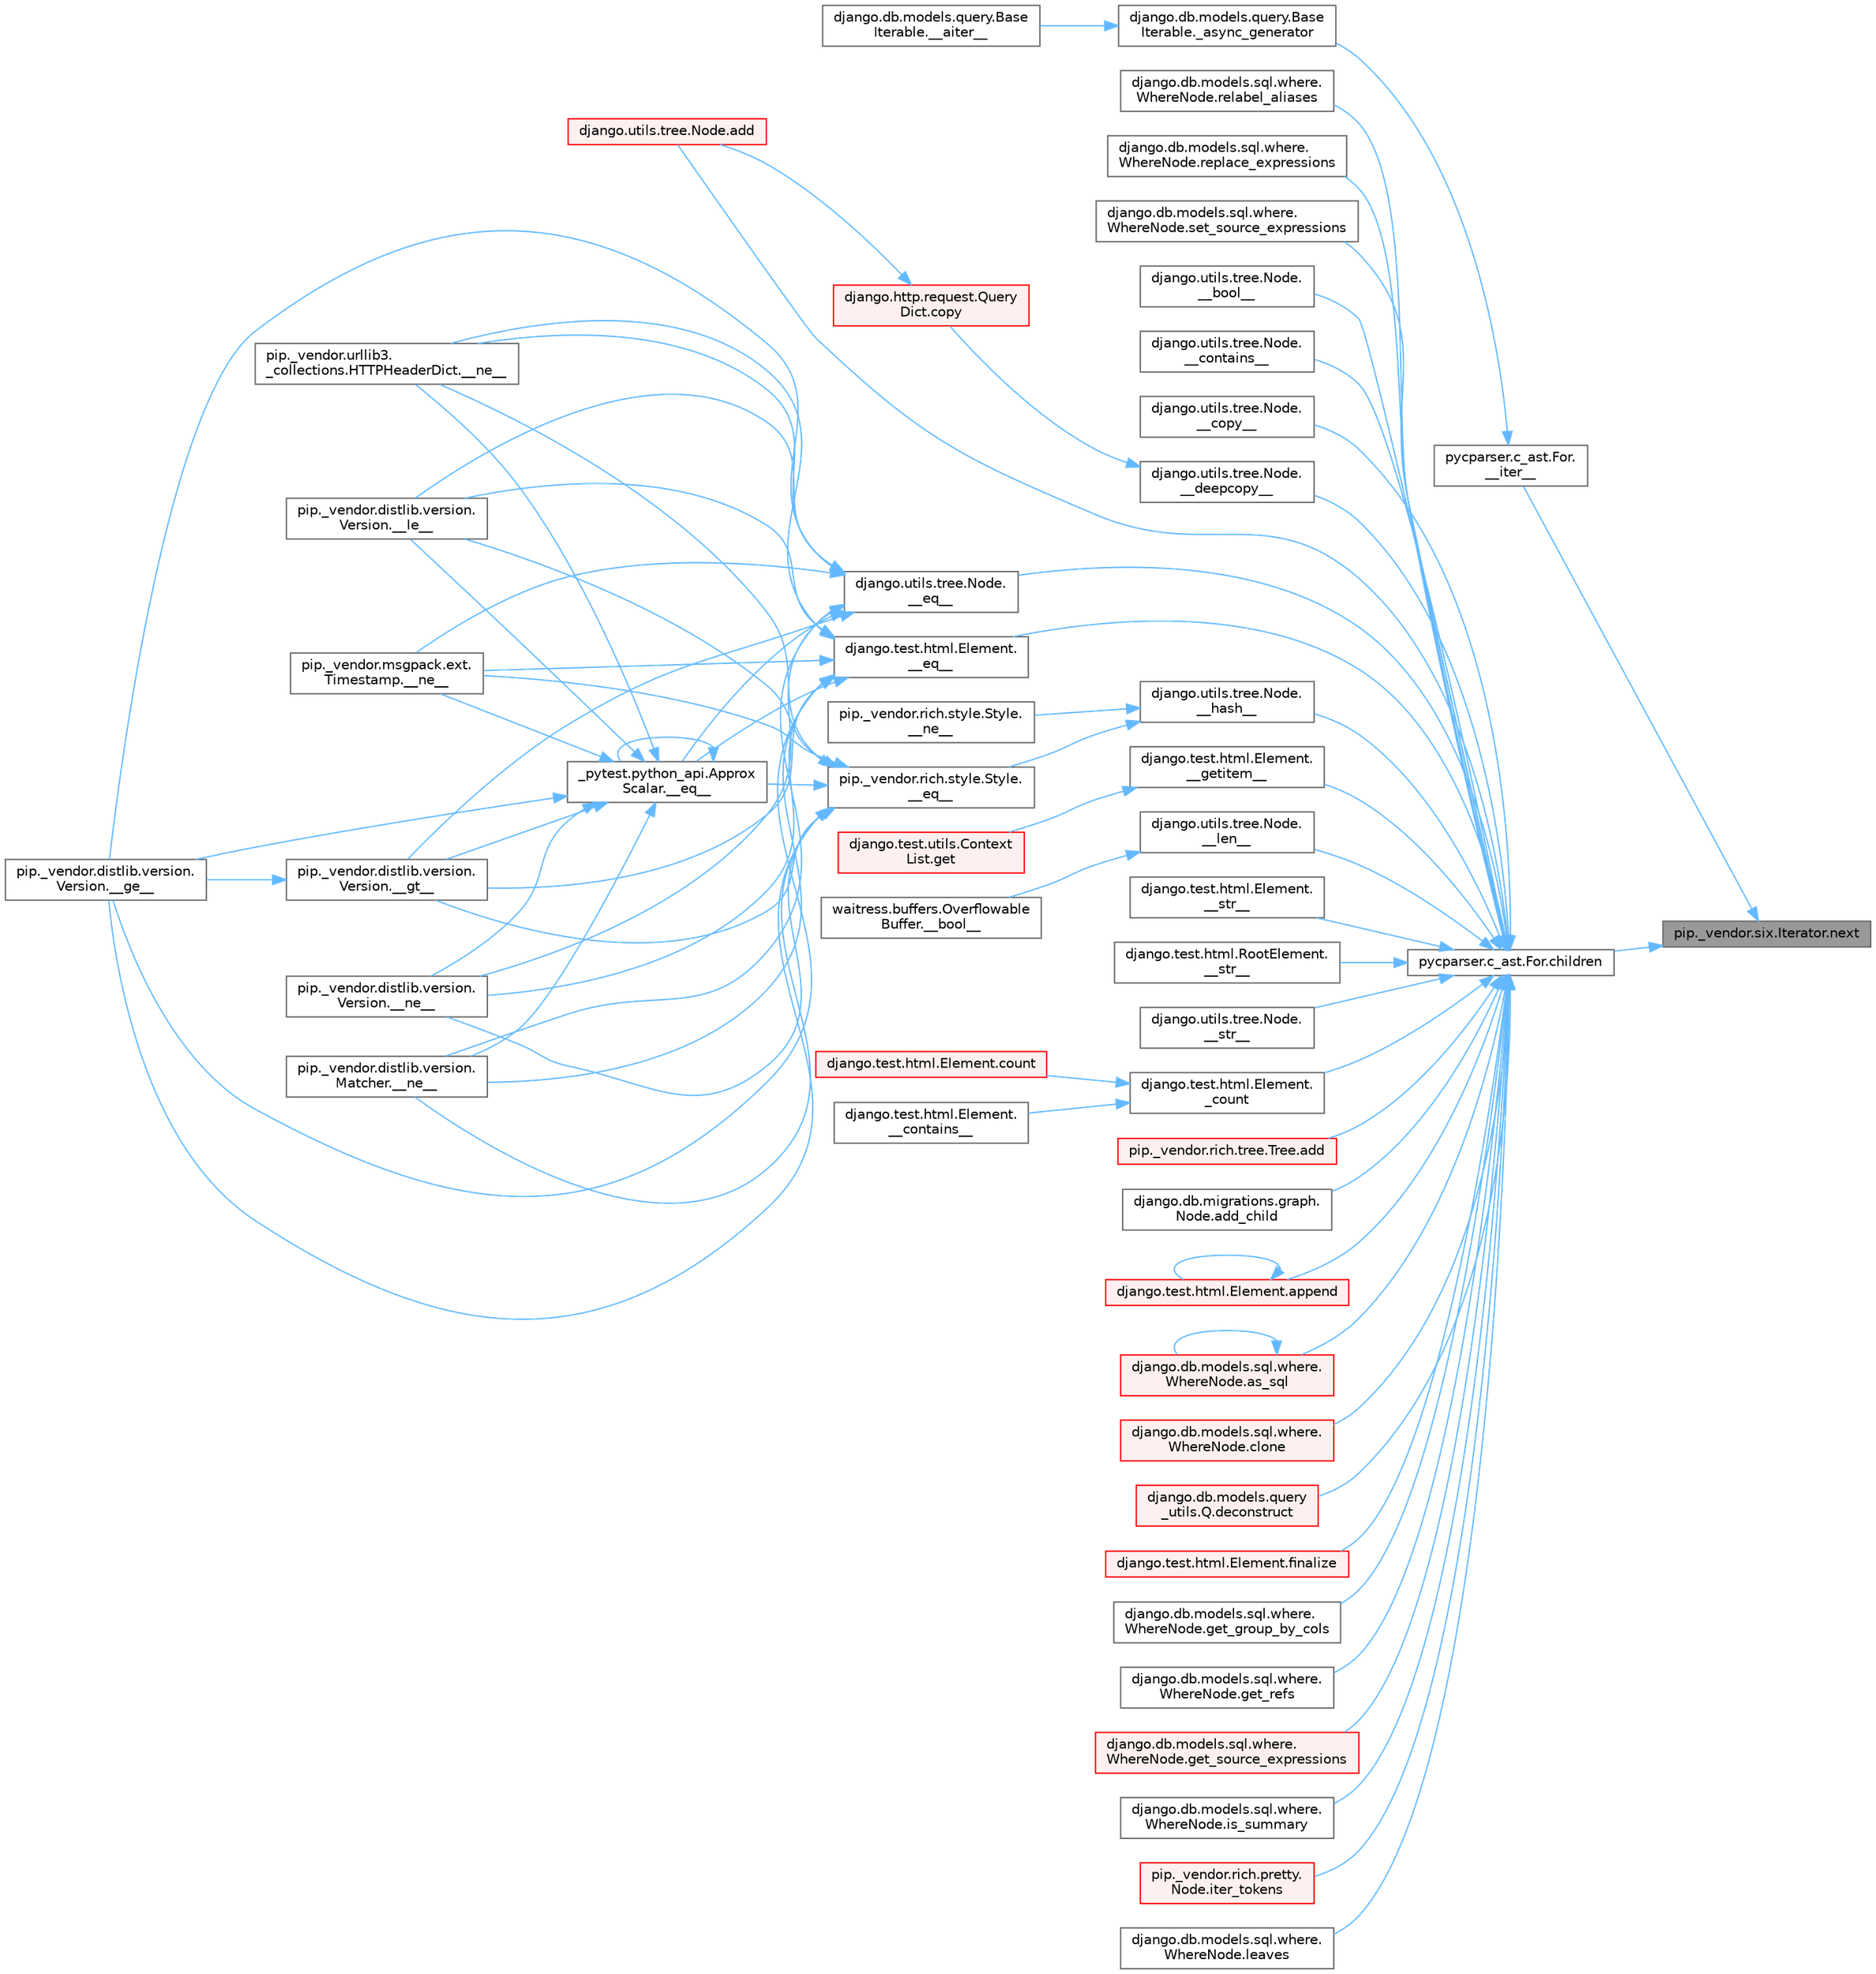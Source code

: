 digraph "pip._vendor.six.Iterator.next"
{
 // LATEX_PDF_SIZE
  bgcolor="transparent";
  edge [fontname=Helvetica,fontsize=10,labelfontname=Helvetica,labelfontsize=10];
  node [fontname=Helvetica,fontsize=10,shape=box,height=0.2,width=0.4];
  rankdir="RL";
  Node1 [id="Node000001",label="pip._vendor.six.Iterator.next",height=0.2,width=0.4,color="gray40", fillcolor="grey60", style="filled", fontcolor="black",tooltip=" "];
  Node1 -> Node2 [id="edge1_Node000001_Node000002",dir="back",color="steelblue1",style="solid",tooltip=" "];
  Node2 [id="Node000002",label="pycparser.c_ast.For.\l__iter__",height=0.2,width=0.4,color="grey40", fillcolor="white", style="filled",URL="$classpycparser_1_1c__ast_1_1_for.html#a5ec4d376b5226521b188ad1e5ef7895b",tooltip=" "];
  Node2 -> Node3 [id="edge2_Node000002_Node000003",dir="back",color="steelblue1",style="solid",tooltip=" "];
  Node3 [id="Node000003",label="django.db.models.query.Base\lIterable._async_generator",height=0.2,width=0.4,color="grey40", fillcolor="white", style="filled",URL="$classdjango_1_1db_1_1models_1_1query_1_1_base_iterable.html#a3ecc2267976bc6628d1fe84d78355144",tooltip=" "];
  Node3 -> Node4 [id="edge3_Node000003_Node000004",dir="back",color="steelblue1",style="solid",tooltip=" "];
  Node4 [id="Node000004",label="django.db.models.query.Base\lIterable.__aiter__",height=0.2,width=0.4,color="grey40", fillcolor="white", style="filled",URL="$classdjango_1_1db_1_1models_1_1query_1_1_base_iterable.html#a43cb23849277ca87b702f8431492e8d9",tooltip=" "];
  Node1 -> Node5 [id="edge4_Node000001_Node000005",dir="back",color="steelblue1",style="solid",tooltip=" "];
  Node5 [id="Node000005",label="pycparser.c_ast.For.children",height=0.2,width=0.4,color="grey40", fillcolor="white", style="filled",URL="$classpycparser_1_1c__ast_1_1_for.html#a215c790814d9a305fc5046fec153fbe2",tooltip=" "];
  Node5 -> Node6 [id="edge5_Node000005_Node000006",dir="back",color="steelblue1",style="solid",tooltip=" "];
  Node6 [id="Node000006",label="django.utils.tree.Node.\l__bool__",height=0.2,width=0.4,color="grey40", fillcolor="white", style="filled",URL="$classdjango_1_1utils_1_1tree_1_1_node.html#a70a56e9492f929d850eebc44de75e25c",tooltip=" "];
  Node5 -> Node7 [id="edge6_Node000005_Node000007",dir="back",color="steelblue1",style="solid",tooltip=" "];
  Node7 [id="Node000007",label="django.utils.tree.Node.\l__contains__",height=0.2,width=0.4,color="grey40", fillcolor="white", style="filled",URL="$classdjango_1_1utils_1_1tree_1_1_node.html#ab55c47b46f14e5fde108b1c3cf95d93a",tooltip=" "];
  Node5 -> Node8 [id="edge7_Node000005_Node000008",dir="back",color="steelblue1",style="solid",tooltip=" "];
  Node8 [id="Node000008",label="django.utils.tree.Node.\l__copy__",height=0.2,width=0.4,color="grey40", fillcolor="white", style="filled",URL="$classdjango_1_1utils_1_1tree_1_1_node.html#abae878f6b4500b8b241c23d8fac46e63",tooltip=" "];
  Node5 -> Node9 [id="edge8_Node000005_Node000009",dir="back",color="steelblue1",style="solid",tooltip=" "];
  Node9 [id="Node000009",label="django.utils.tree.Node.\l__deepcopy__",height=0.2,width=0.4,color="grey40", fillcolor="white", style="filled",URL="$classdjango_1_1utils_1_1tree_1_1_node.html#a38840c46ded3963808edbeec90765d6b",tooltip=" "];
  Node9 -> Node10 [id="edge9_Node000009_Node000010",dir="back",color="steelblue1",style="solid",tooltip=" "];
  Node10 [id="Node000010",label="django.http.request.Query\lDict.copy",height=0.2,width=0.4,color="red", fillcolor="#FFF0F0", style="filled",URL="$classdjango_1_1http_1_1request_1_1_query_dict.html#ada9e4956e62868c5587b9ffde7b358b5",tooltip=" "];
  Node10 -> Node169 [id="edge10_Node000010_Node000169",dir="back",color="steelblue1",style="solid",tooltip=" "];
  Node169 [id="Node000169",label="django.utils.tree.Node.add",height=0.2,width=0.4,color="red", fillcolor="#FFF0F0", style="filled",URL="$classdjango_1_1utils_1_1tree_1_1_node.html#a2c883d105b5c9cfd32bff72c7469f18c",tooltip=" "];
  Node5 -> Node963 [id="edge11_Node000005_Node000963",dir="back",color="steelblue1",style="solid",tooltip=" "];
  Node963 [id="Node000963",label="django.test.html.Element.\l__eq__",height=0.2,width=0.4,color="grey40", fillcolor="white", style="filled",URL="$classdjango_1_1test_1_1html_1_1_element.html#a287e83f2ae4a6f13b9e00d7b70ee5d47",tooltip=" "];
  Node963 -> Node83 [id="edge12_Node000963_Node000083",dir="back",color="steelblue1",style="solid",tooltip=" "];
  Node83 [id="Node000083",label="_pytest.python_api.Approx\lScalar.__eq__",height=0.2,width=0.4,color="grey40", fillcolor="white", style="filled",URL="$class__pytest_1_1python__api_1_1_approx_scalar.html#af4601ee4ca7409927f88c83ebfc3d923",tooltip=" "];
  Node83 -> Node83 [id="edge13_Node000083_Node000083",dir="back",color="steelblue1",style="solid",tooltip=" "];
  Node83 -> Node84 [id="edge14_Node000083_Node000084",dir="back",color="steelblue1",style="solid",tooltip=" "];
  Node84 [id="Node000084",label="pip._vendor.distlib.version.\lVersion.__ge__",height=0.2,width=0.4,color="grey40", fillcolor="white", style="filled",URL="$classpip_1_1__vendor_1_1distlib_1_1version_1_1_version.html#aa6b7b889cebc687ddb5ed9040d01b1ec",tooltip=" "];
  Node83 -> Node85 [id="edge15_Node000083_Node000085",dir="back",color="steelblue1",style="solid",tooltip=" "];
  Node85 [id="Node000085",label="pip._vendor.distlib.version.\lVersion.__gt__",height=0.2,width=0.4,color="grey40", fillcolor="white", style="filled",URL="$classpip_1_1__vendor_1_1distlib_1_1version_1_1_version.html#a51cf0c8da1bb6829173ff6861b10cb5f",tooltip=" "];
  Node85 -> Node84 [id="edge16_Node000085_Node000084",dir="back",color="steelblue1",style="solid",tooltip=" "];
  Node83 -> Node86 [id="edge17_Node000083_Node000086",dir="back",color="steelblue1",style="solid",tooltip=" "];
  Node86 [id="Node000086",label="pip._vendor.distlib.version.\lVersion.__le__",height=0.2,width=0.4,color="grey40", fillcolor="white", style="filled",URL="$classpip_1_1__vendor_1_1distlib_1_1version_1_1_version.html#ae5e2c5d9b76377e286fcf92a382cbb8b",tooltip=" "];
  Node83 -> Node87 [id="edge18_Node000083_Node000087",dir="back",color="steelblue1",style="solid",tooltip=" "];
  Node87 [id="Node000087",label="pip._vendor.distlib.version.\lMatcher.__ne__",height=0.2,width=0.4,color="grey40", fillcolor="white", style="filled",URL="$classpip_1_1__vendor_1_1distlib_1_1version_1_1_matcher.html#a24f8f8a4686bff3018fee5d22f4e02f1",tooltip=" "];
  Node83 -> Node88 [id="edge19_Node000083_Node000088",dir="back",color="steelblue1",style="solid",tooltip=" "];
  Node88 [id="Node000088",label="pip._vendor.distlib.version.\lVersion.__ne__",height=0.2,width=0.4,color="grey40", fillcolor="white", style="filled",URL="$classpip_1_1__vendor_1_1distlib_1_1version_1_1_version.html#aea3cdf6db007318ab1a2e8d144e2a4a1",tooltip=" "];
  Node83 -> Node89 [id="edge20_Node000083_Node000089",dir="back",color="steelblue1",style="solid",tooltip=" "];
  Node89 [id="Node000089",label="pip._vendor.msgpack.ext.\lTimestamp.__ne__",height=0.2,width=0.4,color="grey40", fillcolor="white", style="filled",URL="$classpip_1_1__vendor_1_1msgpack_1_1ext_1_1_timestamp.html#ac38b8cada8075f7a1133b06bc99b2317",tooltip=" "];
  Node83 -> Node90 [id="edge21_Node000083_Node000090",dir="back",color="steelblue1",style="solid",tooltip=" "];
  Node90 [id="Node000090",label="pip._vendor.urllib3.\l_collections.HTTPHeaderDict.__ne__",height=0.2,width=0.4,color="grey40", fillcolor="white", style="filled",URL="$classpip_1_1__vendor_1_1urllib3_1_1__collections_1_1_h_t_t_p_header_dict.html#aa7766a9499d33160a1258e140e35a806",tooltip=" "];
  Node963 -> Node84 [id="edge22_Node000963_Node000084",dir="back",color="steelblue1",style="solid",tooltip=" "];
  Node963 -> Node85 [id="edge23_Node000963_Node000085",dir="back",color="steelblue1",style="solid",tooltip=" "];
  Node963 -> Node86 [id="edge24_Node000963_Node000086",dir="back",color="steelblue1",style="solid",tooltip=" "];
  Node963 -> Node87 [id="edge25_Node000963_Node000087",dir="back",color="steelblue1",style="solid",tooltip=" "];
  Node963 -> Node88 [id="edge26_Node000963_Node000088",dir="back",color="steelblue1",style="solid",tooltip=" "];
  Node963 -> Node89 [id="edge27_Node000963_Node000089",dir="back",color="steelblue1",style="solid",tooltip=" "];
  Node963 -> Node90 [id="edge28_Node000963_Node000090",dir="back",color="steelblue1",style="solid",tooltip=" "];
  Node5 -> Node1192 [id="edge29_Node000005_Node001192",dir="back",color="steelblue1",style="solid",tooltip=" "];
  Node1192 [id="Node001192",label="django.utils.tree.Node.\l__eq__",height=0.2,width=0.4,color="grey40", fillcolor="white", style="filled",URL="$classdjango_1_1utils_1_1tree_1_1_node.html#a0004316d098c61c046aef21dece2cce8",tooltip=" "];
  Node1192 -> Node83 [id="edge30_Node001192_Node000083",dir="back",color="steelblue1",style="solid",tooltip=" "];
  Node1192 -> Node84 [id="edge31_Node001192_Node000084",dir="back",color="steelblue1",style="solid",tooltip=" "];
  Node1192 -> Node85 [id="edge32_Node001192_Node000085",dir="back",color="steelblue1",style="solid",tooltip=" "];
  Node1192 -> Node86 [id="edge33_Node001192_Node000086",dir="back",color="steelblue1",style="solid",tooltip=" "];
  Node1192 -> Node87 [id="edge34_Node001192_Node000087",dir="back",color="steelblue1",style="solid",tooltip=" "];
  Node1192 -> Node88 [id="edge35_Node001192_Node000088",dir="back",color="steelblue1",style="solid",tooltip=" "];
  Node1192 -> Node89 [id="edge36_Node001192_Node000089",dir="back",color="steelblue1",style="solid",tooltip=" "];
  Node1192 -> Node90 [id="edge37_Node001192_Node000090",dir="back",color="steelblue1",style="solid",tooltip=" "];
  Node5 -> Node1193 [id="edge38_Node000005_Node001193",dir="back",color="steelblue1",style="solid",tooltip=" "];
  Node1193 [id="Node001193",label="django.test.html.Element.\l__getitem__",height=0.2,width=0.4,color="grey40", fillcolor="white", style="filled",URL="$classdjango_1_1test_1_1html_1_1_element.html#a50df5974a8fa0b0bdc93fdbeb2db7a49",tooltip=" "];
  Node1193 -> Node22 [id="edge39_Node001193_Node000022",dir="back",color="steelblue1",style="solid",tooltip=" "];
  Node22 [id="Node000022",label="django.test.utils.Context\lList.get",height=0.2,width=0.4,color="red", fillcolor="#FFF0F0", style="filled",URL="$classdjango_1_1test_1_1utils_1_1_context_list.html#a1797663a8ac92f44dcb9ad281a896842",tooltip=" "];
  Node5 -> Node1194 [id="edge40_Node000005_Node001194",dir="back",color="steelblue1",style="solid",tooltip=" "];
  Node1194 [id="Node001194",label="django.utils.tree.Node.\l__hash__",height=0.2,width=0.4,color="grey40", fillcolor="white", style="filled",URL="$classdjango_1_1utils_1_1tree_1_1_node.html#ad90478bdeb4e4284385a20cb629f5b9c",tooltip=" "];
  Node1194 -> Node93 [id="edge41_Node001194_Node000093",dir="back",color="steelblue1",style="solid",tooltip=" "];
  Node93 [id="Node000093",label="pip._vendor.rich.style.Style.\l__eq__",height=0.2,width=0.4,color="grey40", fillcolor="white", style="filled",URL="$classpip_1_1__vendor_1_1rich_1_1style_1_1_style.html#aa1040cd22d3171dc8ac3f0ce31653284",tooltip=" "];
  Node93 -> Node83 [id="edge42_Node000093_Node000083",dir="back",color="steelblue1",style="solid",tooltip=" "];
  Node93 -> Node84 [id="edge43_Node000093_Node000084",dir="back",color="steelblue1",style="solid",tooltip=" "];
  Node93 -> Node85 [id="edge44_Node000093_Node000085",dir="back",color="steelblue1",style="solid",tooltip=" "];
  Node93 -> Node86 [id="edge45_Node000093_Node000086",dir="back",color="steelblue1",style="solid",tooltip=" "];
  Node93 -> Node87 [id="edge46_Node000093_Node000087",dir="back",color="steelblue1",style="solid",tooltip=" "];
  Node93 -> Node88 [id="edge47_Node000093_Node000088",dir="back",color="steelblue1",style="solid",tooltip=" "];
  Node93 -> Node89 [id="edge48_Node000093_Node000089",dir="back",color="steelblue1",style="solid",tooltip=" "];
  Node93 -> Node90 [id="edge49_Node000093_Node000090",dir="back",color="steelblue1",style="solid",tooltip=" "];
  Node1194 -> Node94 [id="edge50_Node001194_Node000094",dir="back",color="steelblue1",style="solid",tooltip=" "];
  Node94 [id="Node000094",label="pip._vendor.rich.style.Style.\l__ne__",height=0.2,width=0.4,color="grey40", fillcolor="white", style="filled",URL="$classpip_1_1__vendor_1_1rich_1_1style_1_1_style.html#a97595d869459e2d619505c87c0b9fe81",tooltip=" "];
  Node5 -> Node1195 [id="edge51_Node000005_Node001195",dir="back",color="steelblue1",style="solid",tooltip=" "];
  Node1195 [id="Node001195",label="django.utils.tree.Node.\l__len__",height=0.2,width=0.4,color="grey40", fillcolor="white", style="filled",URL="$classdjango_1_1utils_1_1tree_1_1_node.html#adfb069350f968cc822337df8dd3972cd",tooltip=" "];
  Node1195 -> Node121 [id="edge52_Node001195_Node000121",dir="back",color="steelblue1",style="solid",tooltip=" "];
  Node121 [id="Node000121",label="waitress.buffers.Overflowable\lBuffer.__bool__",height=0.2,width=0.4,color="grey40", fillcolor="white", style="filled",URL="$classwaitress_1_1buffers_1_1_overflowable_buffer.html#afb6d9eccdeea0e50b91f9281878e017a",tooltip=" "];
  Node5 -> Node1019 [id="edge53_Node000005_Node001019",dir="back",color="steelblue1",style="solid",tooltip=" "];
  Node1019 [id="Node001019",label="django.test.html.Element.\l__str__",height=0.2,width=0.4,color="grey40", fillcolor="white", style="filled",URL="$classdjango_1_1test_1_1html_1_1_element.html#a64d65b77132b5ae721ff0862e0440d38",tooltip=" "];
  Node5 -> Node1196 [id="edge54_Node000005_Node001196",dir="back",color="steelblue1",style="solid",tooltip=" "];
  Node1196 [id="Node001196",label="django.test.html.RootElement.\l__str__",height=0.2,width=0.4,color="grey40", fillcolor="white", style="filled",URL="$classdjango_1_1test_1_1html_1_1_root_element.html#a0a23f27acaaafe4eec2628245fbfd399",tooltip=" "];
  Node5 -> Node1197 [id="edge55_Node000005_Node001197",dir="back",color="steelblue1",style="solid",tooltip=" "];
  Node1197 [id="Node001197",label="django.utils.tree.Node.\l__str__",height=0.2,width=0.4,color="grey40", fillcolor="white", style="filled",URL="$classdjango_1_1utils_1_1tree_1_1_node.html#af5edff9bf0b3238652c57425e2eda469",tooltip=" "];
  Node5 -> Node1198 [id="edge56_Node000005_Node001198",dir="back",color="steelblue1",style="solid",tooltip=" "];
  Node1198 [id="Node001198",label="django.test.html.Element.\l_count",height=0.2,width=0.4,color="grey40", fillcolor="white", style="filled",URL="$classdjango_1_1test_1_1html_1_1_element.html#a41931b250e40c64a492d92a08ecda738",tooltip=" "];
  Node1198 -> Node1199 [id="edge57_Node001198_Node001199",dir="back",color="steelblue1",style="solid",tooltip=" "];
  Node1199 [id="Node001199",label="django.test.html.Element.\l__contains__",height=0.2,width=0.4,color="grey40", fillcolor="white", style="filled",URL="$classdjango_1_1test_1_1html_1_1_element.html#a227aa6f6e0a822f619c2187f566e9e01",tooltip=" "];
  Node1198 -> Node1200 [id="edge58_Node001198_Node001200",dir="back",color="steelblue1",style="solid",tooltip=" "];
  Node1200 [id="Node001200",label="django.test.html.Element.count",height=0.2,width=0.4,color="red", fillcolor="#FFF0F0", style="filled",URL="$classdjango_1_1test_1_1html_1_1_element.html#a4ec3c5c3429fb44a2715de6f0fab7864",tooltip=" "];
  Node5 -> Node169 [id="edge59_Node000005_Node000169",dir="back",color="steelblue1",style="solid",tooltip=" "];
  Node5 -> Node1214 [id="edge60_Node000005_Node001214",dir="back",color="steelblue1",style="solid",tooltip=" "];
  Node1214 [id="Node001214",label="pip._vendor.rich.tree.Tree.add",height=0.2,width=0.4,color="red", fillcolor="#FFF0F0", style="filled",URL="$classpip_1_1__vendor_1_1rich_1_1tree_1_1_tree.html#a0ce550864757b1ee2756237b6e754aae",tooltip=" "];
  Node5 -> Node1215 [id="edge61_Node000005_Node001215",dir="back",color="steelblue1",style="solid",tooltip=" "];
  Node1215 [id="Node001215",label="django.db.migrations.graph.\lNode.add_child",height=0.2,width=0.4,color="grey40", fillcolor="white", style="filled",URL="$classdjango_1_1db_1_1migrations_1_1graph_1_1_node.html#ab19fb2c4c58dbfa6d5223c59d5cad529",tooltip=" "];
  Node5 -> Node1216 [id="edge62_Node000005_Node001216",dir="back",color="steelblue1",style="solid",tooltip=" "];
  Node1216 [id="Node001216",label="django.test.html.Element.append",height=0.2,width=0.4,color="red", fillcolor="#FFF0F0", style="filled",URL="$classdjango_1_1test_1_1html_1_1_element.html#a777b8a687c36ca1eae49eabec1963e0c",tooltip=" "];
  Node1216 -> Node1216 [id="edge63_Node001216_Node001216",dir="back",color="steelblue1",style="solid",tooltip=" "];
  Node5 -> Node1217 [id="edge64_Node000005_Node001217",dir="back",color="steelblue1",style="solid",tooltip=" "];
  Node1217 [id="Node001217",label="django.db.models.sql.where.\lWhereNode.as_sql",height=0.2,width=0.4,color="red", fillcolor="#FFF0F0", style="filled",URL="$classdjango_1_1db_1_1models_1_1sql_1_1where_1_1_where_node.html#aea3cf4a913c71f0c181e6e81b819b590",tooltip=" "];
  Node1217 -> Node1217 [id="edge65_Node001217_Node001217",dir="back",color="steelblue1",style="solid",tooltip=" "];
  Node5 -> Node302 [id="edge66_Node000005_Node000302",dir="back",color="steelblue1",style="solid",tooltip=" "];
  Node302 [id="Node000302",label="django.db.models.sql.where.\lWhereNode.clone",height=0.2,width=0.4,color="red", fillcolor="#FFF0F0", style="filled",URL="$classdjango_1_1db_1_1models_1_1sql_1_1where_1_1_where_node.html#a0faff63950b774ce4ad391ea1f6b6d2c",tooltip=" "];
  Node5 -> Node1218 [id="edge67_Node000005_Node001218",dir="back",color="steelblue1",style="solid",tooltip=" "];
  Node1218 [id="Node001218",label="django.db.models.query\l_utils.Q.deconstruct",height=0.2,width=0.4,color="red", fillcolor="#FFF0F0", style="filled",URL="$classdjango_1_1db_1_1models_1_1query__utils_1_1_q.html#ac606e6b94b4af8af0edbd144709ff4d9",tooltip=" "];
  Node5 -> Node1219 [id="edge68_Node000005_Node001219",dir="back",color="steelblue1",style="solid",tooltip=" "];
  Node1219 [id="Node001219",label="django.test.html.Element.finalize",height=0.2,width=0.4,color="red", fillcolor="#FFF0F0", style="filled",URL="$classdjango_1_1test_1_1html_1_1_element.html#a43e85666da059388c8c88f8c4728d412",tooltip=" "];
  Node5 -> Node1222 [id="edge69_Node000005_Node001222",dir="back",color="steelblue1",style="solid",tooltip=" "];
  Node1222 [id="Node001222",label="django.db.models.sql.where.\lWhereNode.get_group_by_cols",height=0.2,width=0.4,color="grey40", fillcolor="white", style="filled",URL="$classdjango_1_1db_1_1models_1_1sql_1_1where_1_1_where_node.html#a8a251bb874845d5d826007c1bd01becd",tooltip=" "];
  Node5 -> Node1223 [id="edge70_Node000005_Node001223",dir="back",color="steelblue1",style="solid",tooltip=" "];
  Node1223 [id="Node001223",label="django.db.models.sql.where.\lWhereNode.get_refs",height=0.2,width=0.4,color="grey40", fillcolor="white", style="filled",URL="$classdjango_1_1db_1_1models_1_1sql_1_1where_1_1_where_node.html#a0fca493aedbb4f97cc371002f61705f8",tooltip=" "];
  Node5 -> Node1224 [id="edge71_Node000005_Node001224",dir="back",color="steelblue1",style="solid",tooltip=" "];
  Node1224 [id="Node001224",label="django.db.models.sql.where.\lWhereNode.get_source_expressions",height=0.2,width=0.4,color="red", fillcolor="#FFF0F0", style="filled",URL="$classdjango_1_1db_1_1models_1_1sql_1_1where_1_1_where_node.html#ae3155308ff1faf4914e3e7f0134f49d7",tooltip=" "];
  Node5 -> Node1560 [id="edge72_Node000005_Node001560",dir="back",color="steelblue1",style="solid",tooltip=" "];
  Node1560 [id="Node001560",label="django.db.models.sql.where.\lWhereNode.is_summary",height=0.2,width=0.4,color="grey40", fillcolor="white", style="filled",URL="$classdjango_1_1db_1_1models_1_1sql_1_1where_1_1_where_node.html#a5ccaa2ffb892fb471dcc890c220f2870",tooltip=" "];
  Node5 -> Node1561 [id="edge73_Node000005_Node001561",dir="back",color="steelblue1",style="solid",tooltip=" "];
  Node1561 [id="Node001561",label="pip._vendor.rich.pretty.\lNode.iter_tokens",height=0.2,width=0.4,color="red", fillcolor="#FFF0F0", style="filled",URL="$classpip_1_1__vendor_1_1rich_1_1pretty_1_1_node.html#a0aa14e355c4ac08308ae1a96f9d3ebc2",tooltip=" "];
  Node5 -> Node1564 [id="edge74_Node000005_Node001564",dir="back",color="steelblue1",style="solid",tooltip=" "];
  Node1564 [id="Node001564",label="django.db.models.sql.where.\lWhereNode.leaves",height=0.2,width=0.4,color="grey40", fillcolor="white", style="filled",URL="$classdjango_1_1db_1_1models_1_1sql_1_1where_1_1_where_node.html#a517032e8f6a9c2ab5667dfa7af5e7c78",tooltip=" "];
  Node5 -> Node1565 [id="edge75_Node000005_Node001565",dir="back",color="steelblue1",style="solid",tooltip=" "];
  Node1565 [id="Node001565",label="django.db.models.sql.where.\lWhereNode.relabel_aliases",height=0.2,width=0.4,color="grey40", fillcolor="white", style="filled",URL="$classdjango_1_1db_1_1models_1_1sql_1_1where_1_1_where_node.html#aa711da79e8d50721aac88462d8fd7aa3",tooltip=" "];
  Node5 -> Node341 [id="edge76_Node000005_Node000341",dir="back",color="steelblue1",style="solid",tooltip=" "];
  Node341 [id="Node000341",label="django.db.models.sql.where.\lWhereNode.replace_expressions",height=0.2,width=0.4,color="grey40", fillcolor="white", style="filled",URL="$classdjango_1_1db_1_1models_1_1sql_1_1where_1_1_where_node.html#a1cc3580a7f4a51605b52ae4a9653b3ac",tooltip=" "];
  Node5 -> Node1566 [id="edge77_Node000005_Node001566",dir="back",color="steelblue1",style="solid",tooltip=" "];
  Node1566 [id="Node001566",label="django.db.models.sql.where.\lWhereNode.set_source_expressions",height=0.2,width=0.4,color="grey40", fillcolor="white", style="filled",URL="$classdjango_1_1db_1_1models_1_1sql_1_1where_1_1_where_node.html#a23354972ea3d95bd6c33df045d213ed6",tooltip=" "];
}
